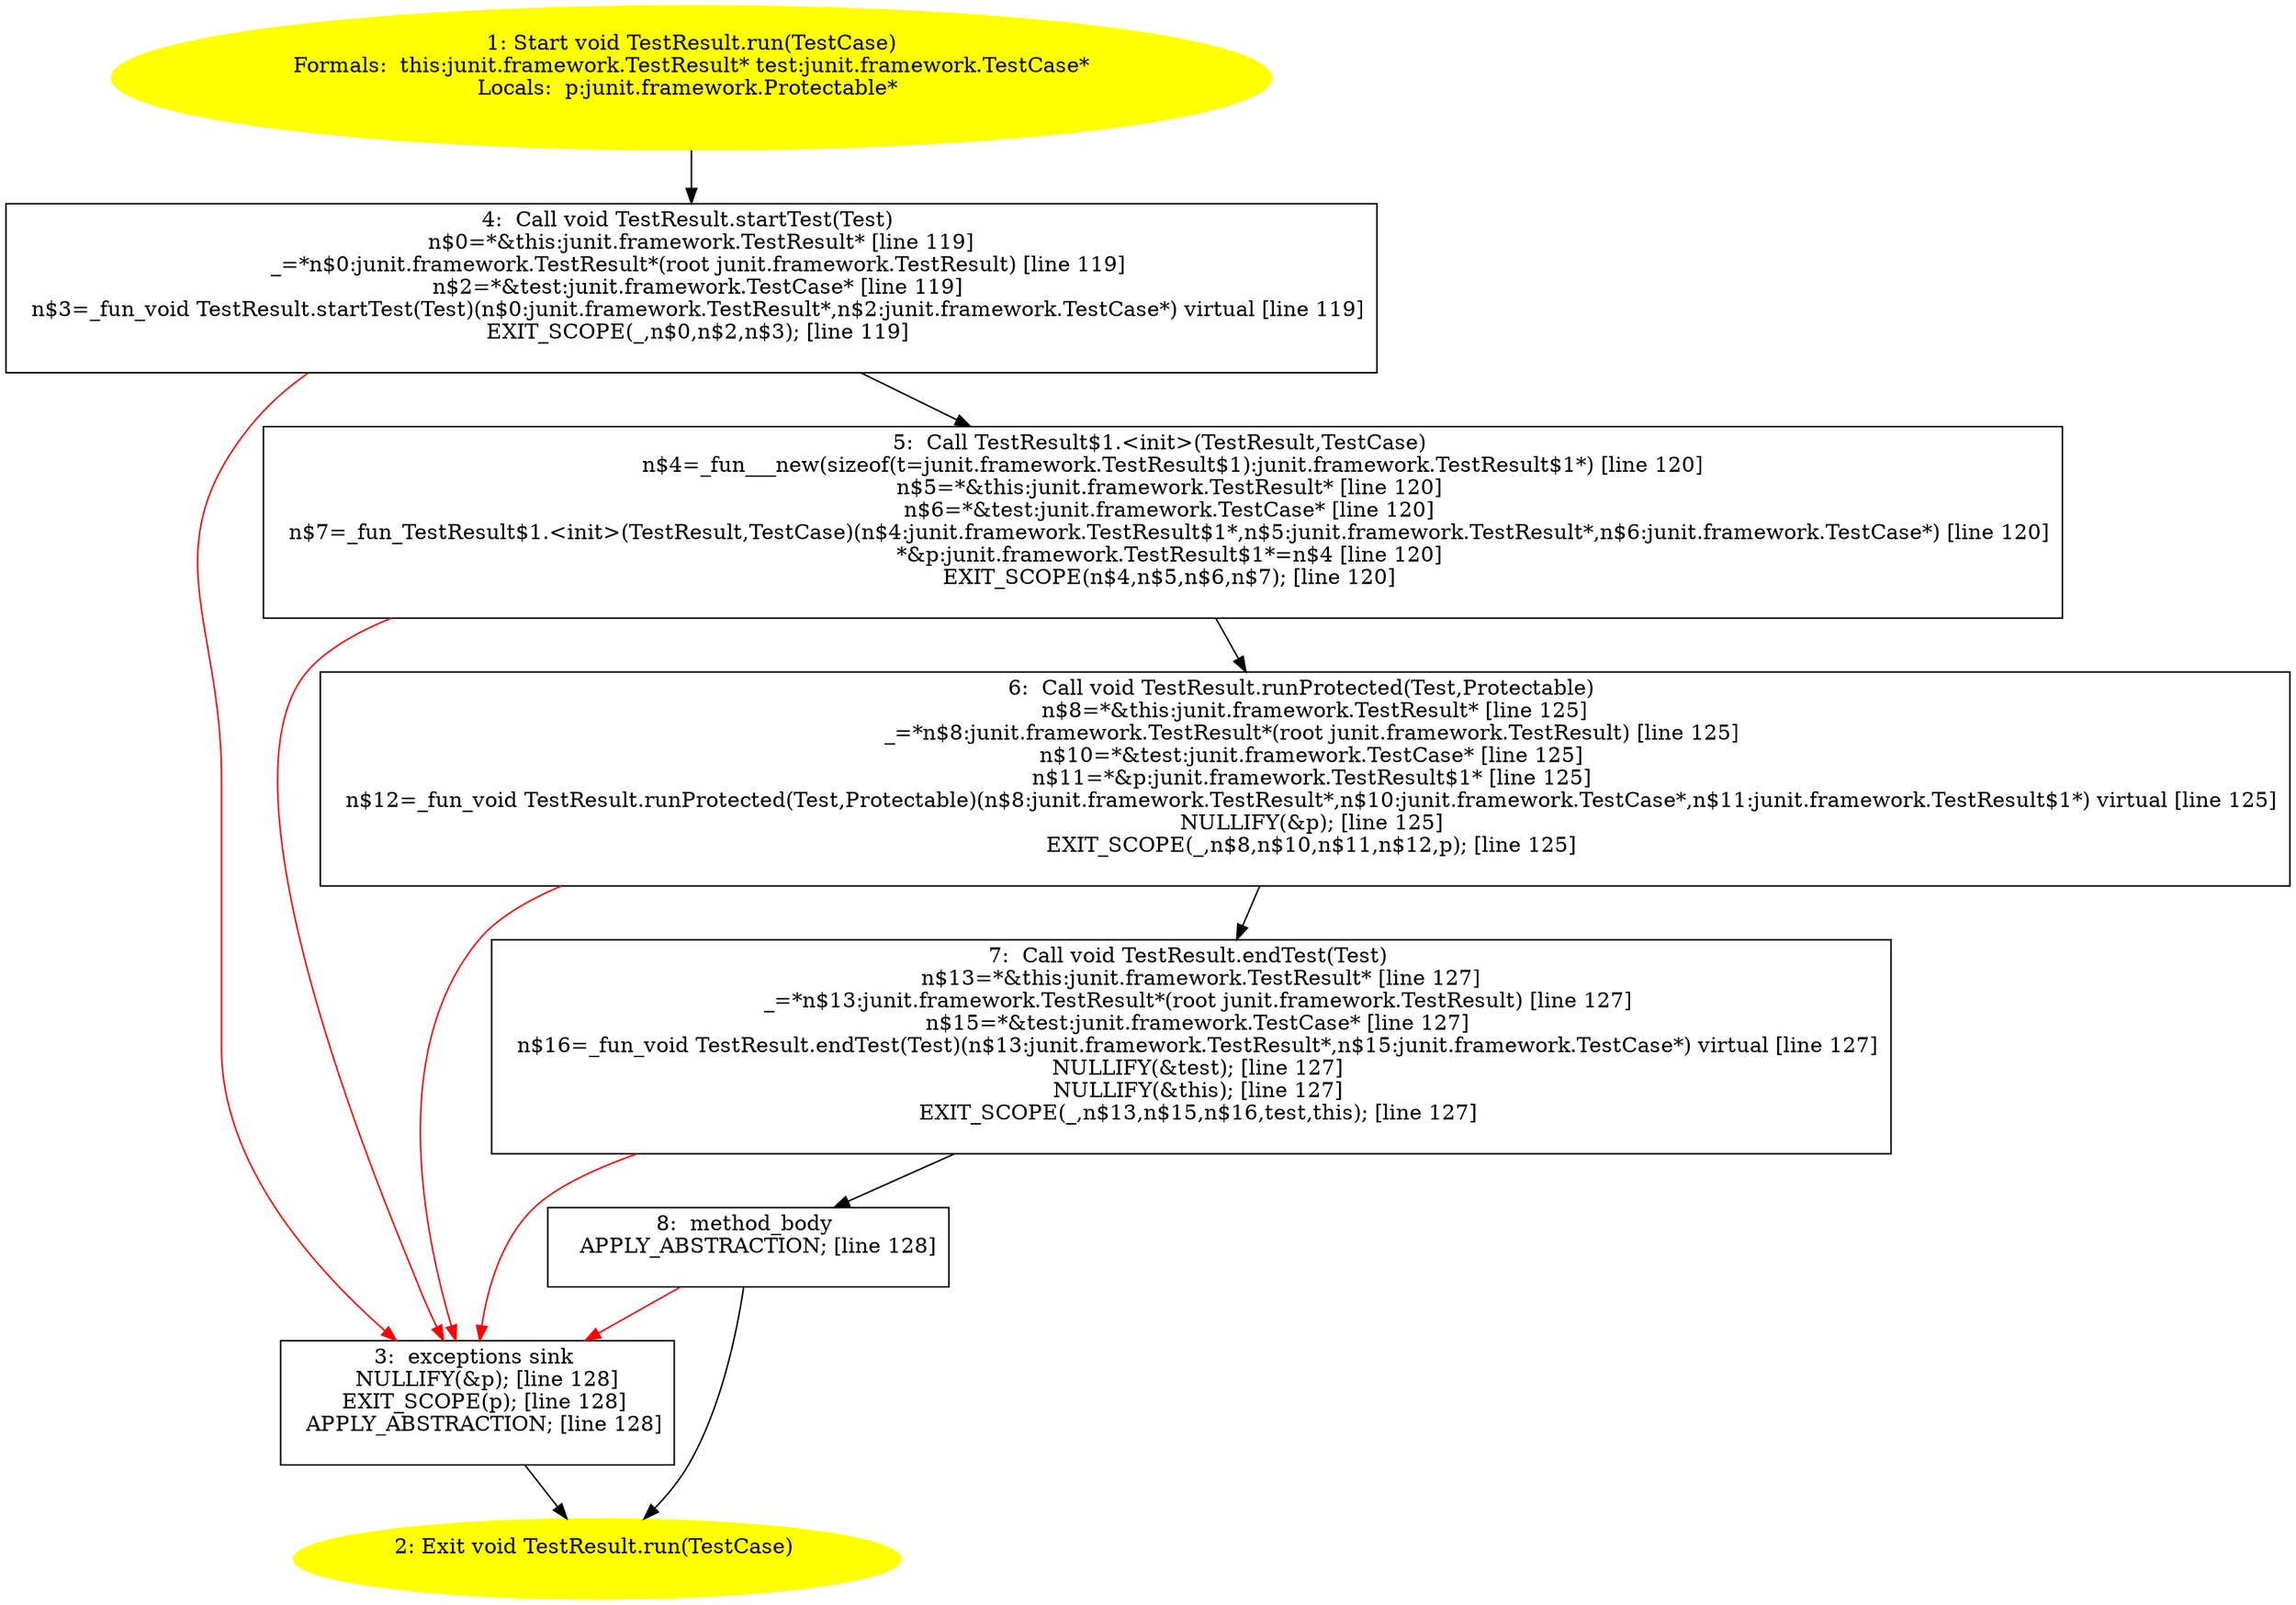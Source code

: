/* @generated */
digraph cfg {
"junit.framework.TestResult.run(junit.framework.TestCase):void.e779a1f7274ade6ff01f83db6af8ebd1_1" [label="1: Start void TestResult.run(TestCase)\nFormals:  this:junit.framework.TestResult* test:junit.framework.TestCase*\nLocals:  p:junit.framework.Protectable* \n  " color=yellow style=filled]
	

	 "junit.framework.TestResult.run(junit.framework.TestCase):void.e779a1f7274ade6ff01f83db6af8ebd1_1" -> "junit.framework.TestResult.run(junit.framework.TestCase):void.e779a1f7274ade6ff01f83db6af8ebd1_4" ;
"junit.framework.TestResult.run(junit.framework.TestCase):void.e779a1f7274ade6ff01f83db6af8ebd1_2" [label="2: Exit void TestResult.run(TestCase) \n  " color=yellow style=filled]
	

"junit.framework.TestResult.run(junit.framework.TestCase):void.e779a1f7274ade6ff01f83db6af8ebd1_3" [label="3:  exceptions sink \n   NULLIFY(&p); [line 128]\n  EXIT_SCOPE(p); [line 128]\n  APPLY_ABSTRACTION; [line 128]\n " shape="box"]
	

	 "junit.framework.TestResult.run(junit.framework.TestCase):void.e779a1f7274ade6ff01f83db6af8ebd1_3" -> "junit.framework.TestResult.run(junit.framework.TestCase):void.e779a1f7274ade6ff01f83db6af8ebd1_2" ;
"junit.framework.TestResult.run(junit.framework.TestCase):void.e779a1f7274ade6ff01f83db6af8ebd1_4" [label="4:  Call void TestResult.startTest(Test) \n   n$0=*&this:junit.framework.TestResult* [line 119]\n  _=*n$0:junit.framework.TestResult*(root junit.framework.TestResult) [line 119]\n  n$2=*&test:junit.framework.TestCase* [line 119]\n  n$3=_fun_void TestResult.startTest(Test)(n$0:junit.framework.TestResult*,n$2:junit.framework.TestCase*) virtual [line 119]\n  EXIT_SCOPE(_,n$0,n$2,n$3); [line 119]\n " shape="box"]
	

	 "junit.framework.TestResult.run(junit.framework.TestCase):void.e779a1f7274ade6ff01f83db6af8ebd1_4" -> "junit.framework.TestResult.run(junit.framework.TestCase):void.e779a1f7274ade6ff01f83db6af8ebd1_5" ;
	 "junit.framework.TestResult.run(junit.framework.TestCase):void.e779a1f7274ade6ff01f83db6af8ebd1_4" -> "junit.framework.TestResult.run(junit.framework.TestCase):void.e779a1f7274ade6ff01f83db6af8ebd1_3" [color="red" ];
"junit.framework.TestResult.run(junit.framework.TestCase):void.e779a1f7274ade6ff01f83db6af8ebd1_5" [label="5:  Call TestResult$1.<init>(TestResult,TestCase) \n   n$4=_fun___new(sizeof(t=junit.framework.TestResult$1):junit.framework.TestResult$1*) [line 120]\n  n$5=*&this:junit.framework.TestResult* [line 120]\n  n$6=*&test:junit.framework.TestCase* [line 120]\n  n$7=_fun_TestResult$1.<init>(TestResult,TestCase)(n$4:junit.framework.TestResult$1*,n$5:junit.framework.TestResult*,n$6:junit.framework.TestCase*) [line 120]\n  *&p:junit.framework.TestResult$1*=n$4 [line 120]\n  EXIT_SCOPE(n$4,n$5,n$6,n$7); [line 120]\n " shape="box"]
	

	 "junit.framework.TestResult.run(junit.framework.TestCase):void.e779a1f7274ade6ff01f83db6af8ebd1_5" -> "junit.framework.TestResult.run(junit.framework.TestCase):void.e779a1f7274ade6ff01f83db6af8ebd1_6" ;
	 "junit.framework.TestResult.run(junit.framework.TestCase):void.e779a1f7274ade6ff01f83db6af8ebd1_5" -> "junit.framework.TestResult.run(junit.framework.TestCase):void.e779a1f7274ade6ff01f83db6af8ebd1_3" [color="red" ];
"junit.framework.TestResult.run(junit.framework.TestCase):void.e779a1f7274ade6ff01f83db6af8ebd1_6" [label="6:  Call void TestResult.runProtected(Test,Protectable) \n   n$8=*&this:junit.framework.TestResult* [line 125]\n  _=*n$8:junit.framework.TestResult*(root junit.framework.TestResult) [line 125]\n  n$10=*&test:junit.framework.TestCase* [line 125]\n  n$11=*&p:junit.framework.TestResult$1* [line 125]\n  n$12=_fun_void TestResult.runProtected(Test,Protectable)(n$8:junit.framework.TestResult*,n$10:junit.framework.TestCase*,n$11:junit.framework.TestResult$1*) virtual [line 125]\n  NULLIFY(&p); [line 125]\n  EXIT_SCOPE(_,n$8,n$10,n$11,n$12,p); [line 125]\n " shape="box"]
	

	 "junit.framework.TestResult.run(junit.framework.TestCase):void.e779a1f7274ade6ff01f83db6af8ebd1_6" -> "junit.framework.TestResult.run(junit.framework.TestCase):void.e779a1f7274ade6ff01f83db6af8ebd1_7" ;
	 "junit.framework.TestResult.run(junit.framework.TestCase):void.e779a1f7274ade6ff01f83db6af8ebd1_6" -> "junit.framework.TestResult.run(junit.framework.TestCase):void.e779a1f7274ade6ff01f83db6af8ebd1_3" [color="red" ];
"junit.framework.TestResult.run(junit.framework.TestCase):void.e779a1f7274ade6ff01f83db6af8ebd1_7" [label="7:  Call void TestResult.endTest(Test) \n   n$13=*&this:junit.framework.TestResult* [line 127]\n  _=*n$13:junit.framework.TestResult*(root junit.framework.TestResult) [line 127]\n  n$15=*&test:junit.framework.TestCase* [line 127]\n  n$16=_fun_void TestResult.endTest(Test)(n$13:junit.framework.TestResult*,n$15:junit.framework.TestCase*) virtual [line 127]\n  NULLIFY(&test); [line 127]\n  NULLIFY(&this); [line 127]\n  EXIT_SCOPE(_,n$13,n$15,n$16,test,this); [line 127]\n " shape="box"]
	

	 "junit.framework.TestResult.run(junit.framework.TestCase):void.e779a1f7274ade6ff01f83db6af8ebd1_7" -> "junit.framework.TestResult.run(junit.framework.TestCase):void.e779a1f7274ade6ff01f83db6af8ebd1_8" ;
	 "junit.framework.TestResult.run(junit.framework.TestCase):void.e779a1f7274ade6ff01f83db6af8ebd1_7" -> "junit.framework.TestResult.run(junit.framework.TestCase):void.e779a1f7274ade6ff01f83db6af8ebd1_3" [color="red" ];
"junit.framework.TestResult.run(junit.framework.TestCase):void.e779a1f7274ade6ff01f83db6af8ebd1_8" [label="8:  method_body \n   APPLY_ABSTRACTION; [line 128]\n " shape="box"]
	

	 "junit.framework.TestResult.run(junit.framework.TestCase):void.e779a1f7274ade6ff01f83db6af8ebd1_8" -> "junit.framework.TestResult.run(junit.framework.TestCase):void.e779a1f7274ade6ff01f83db6af8ebd1_2" ;
	 "junit.framework.TestResult.run(junit.framework.TestCase):void.e779a1f7274ade6ff01f83db6af8ebd1_8" -> "junit.framework.TestResult.run(junit.framework.TestCase):void.e779a1f7274ade6ff01f83db6af8ebd1_3" [color="red" ];
}
